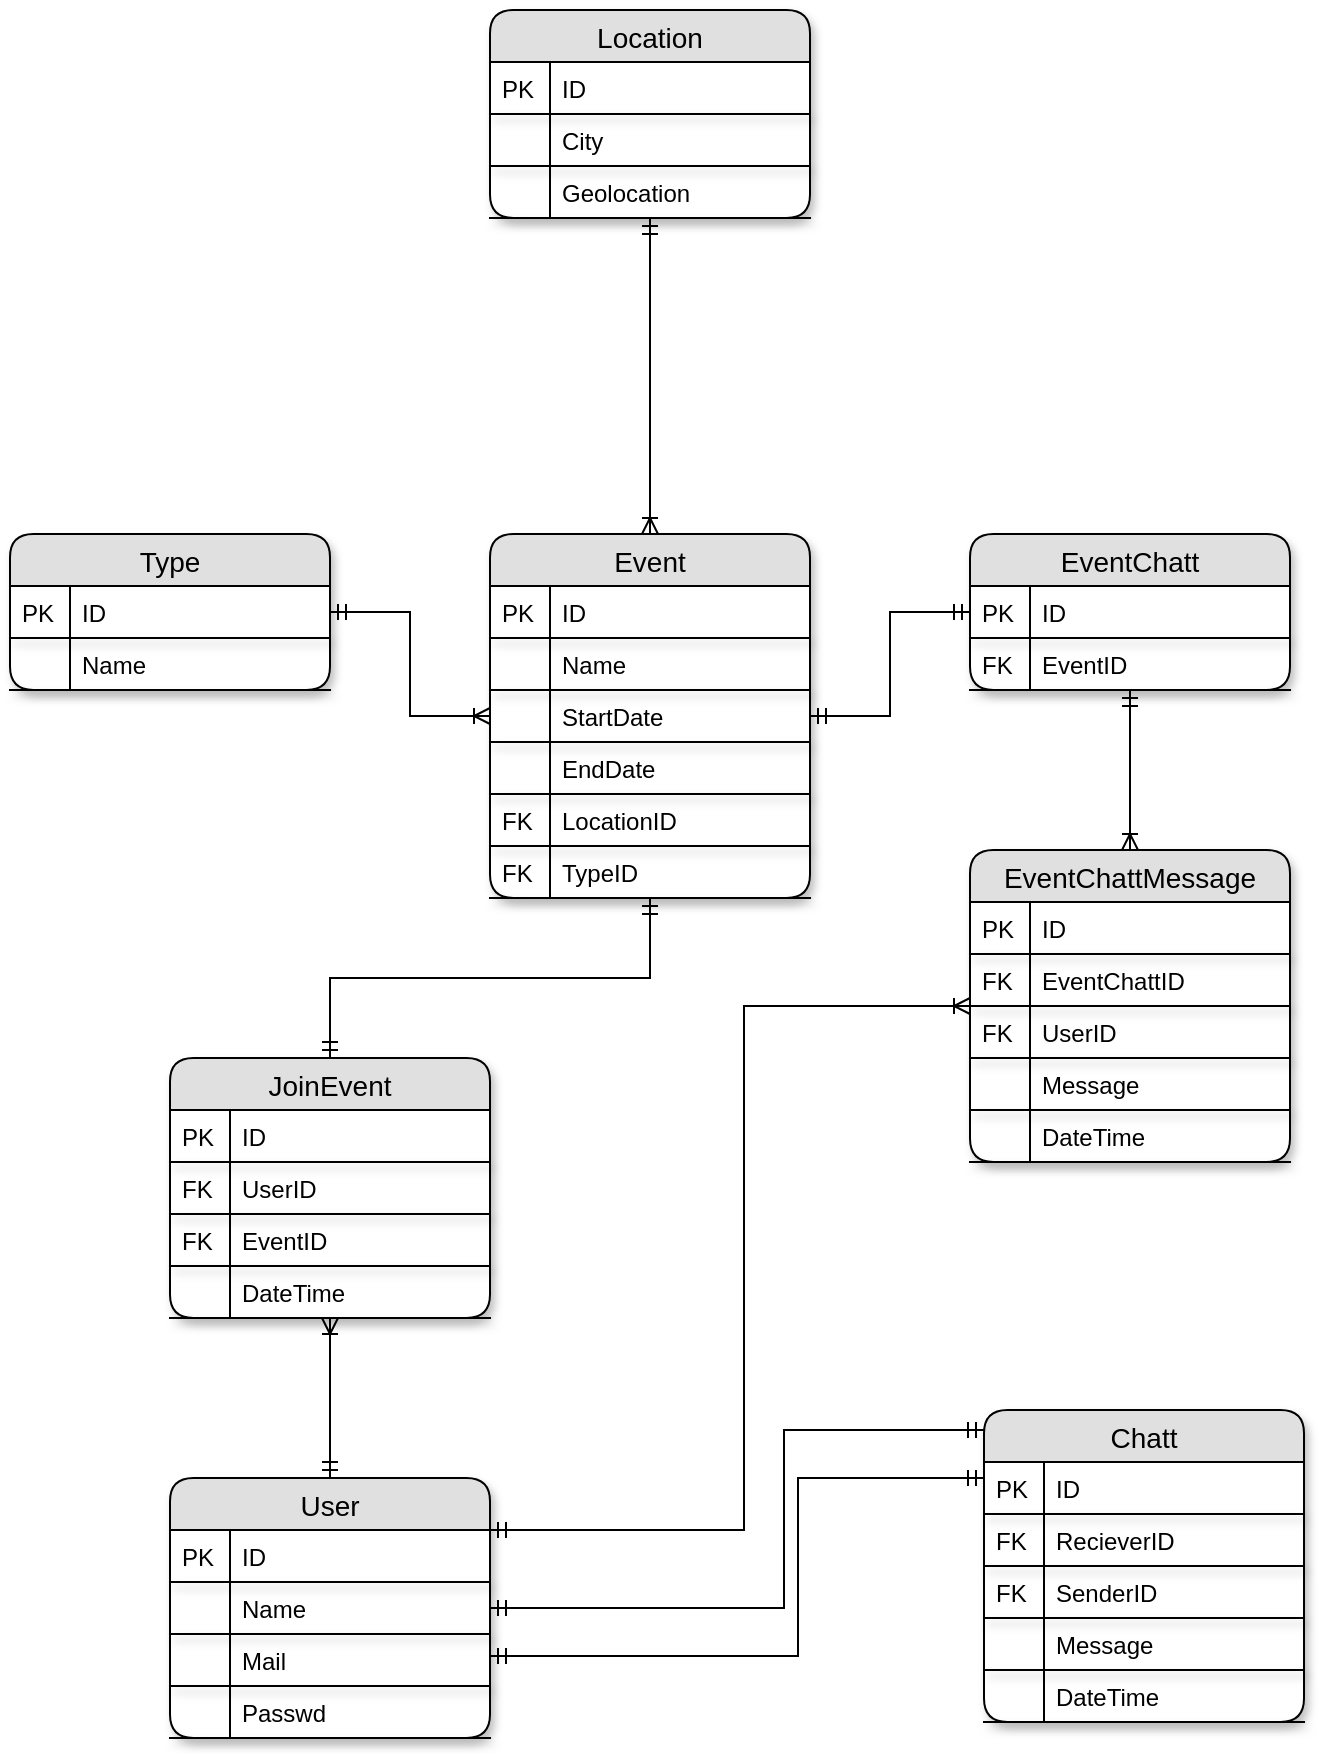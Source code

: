 <mxfile version="10.6.0" type="github"><diagram id="VeH9BE4e27bmuYqDQMok" name="Page-1"><mxGraphModel dx="1010" dy="577" grid="1" gridSize="10" guides="1" tooltips="1" connect="1" arrows="1" fold="1" page="1" pageScale="1" pageWidth="827" pageHeight="1169" math="0" shadow="0"><root><mxCell id="0"/><mxCell id="1" parent="0"/><mxCell id="bGLaexdYbEjFBrec4Bln-30" value="" style="edgeStyle=orthogonalEdgeStyle;rounded=0;orthogonalLoop=1;jettySize=auto;html=1;endArrow=ERmandOne;endFill=0;startArrow=ERoneToMany;startFill=0;" edge="1" parent="1" source="bGLaexdYbEjFBrec4Bln-1" target="bGLaexdYbEjFBrec4Bln-17"><mxGeometry relative="1" as="geometry"/></mxCell><mxCell id="bGLaexdYbEjFBrec4Bln-80" value="" style="edgeStyle=orthogonalEdgeStyle;rounded=0;orthogonalLoop=1;jettySize=auto;html=1;startArrow=ERoneToMany;startFill=0;endArrow=ERmandOne;endFill=0;" edge="1" parent="1" source="bGLaexdYbEjFBrec4Bln-1" target="bGLaexdYbEjFBrec4Bln-67"><mxGeometry relative="1" as="geometry"/></mxCell><mxCell id="bGLaexdYbEjFBrec4Bln-94" value="" style="edgeStyle=orthogonalEdgeStyle;rounded=0;orthogonalLoop=1;jettySize=auto;html=1;startArrow=ERmandOne;startFill=0;endArrow=ERmandOne;endFill=0;" edge="1" parent="1" source="bGLaexdYbEjFBrec4Bln-1" target="bGLaexdYbEjFBrec4Bln-81"><mxGeometry relative="1" as="geometry"/></mxCell><mxCell id="bGLaexdYbEjFBrec4Bln-120" value="" style="edgeStyle=orthogonalEdgeStyle;rounded=0;orthogonalLoop=1;jettySize=auto;html=1;startArrow=ERmandOne;startFill=0;endArrow=ERmandOne;endFill=0;" edge="1" parent="1" source="bGLaexdYbEjFBrec4Bln-1" target="bGLaexdYbEjFBrec4Bln-107"><mxGeometry relative="1" as="geometry"/></mxCell><mxCell id="bGLaexdYbEjFBrec4Bln-1" value="Event" style="swimlane;fontStyle=0;childLayout=stackLayout;horizontal=1;startSize=26;fillColor=#e0e0e0;horizontalStack=0;resizeParent=1;resizeParentMax=0;resizeLast=0;collapsible=1;marginBottom=0;swimlaneFillColor=#ffffff;align=center;fontSize=14;rounded=1;shadow=1;" vertex="1" parent="1"><mxGeometry x="333" y="532" width="160" height="182" as="geometry"/></mxCell><mxCell id="bGLaexdYbEjFBrec4Bln-5" value="ID" style="shape=partialRectangle;top=0;left=0;right=0;bottom=1;align=left;verticalAlign=top;fillColor=none;spacingLeft=34;spacingRight=4;overflow=hidden;rotatable=0;points=[[0,0.5],[1,0.5]];portConstraint=eastwest;dropTarget=0;fontSize=12;rounded=1;shadow=1;" vertex="1" parent="bGLaexdYbEjFBrec4Bln-1"><mxGeometry y="26" width="160" height="26" as="geometry"/></mxCell><mxCell id="bGLaexdYbEjFBrec4Bln-6" value="PK" style="shape=partialRectangle;top=0;left=0;bottom=0;fillColor=none;align=left;verticalAlign=top;spacingLeft=4;spacingRight=4;overflow=hidden;rotatable=0;points=[];portConstraint=eastwest;part=1;fontSize=12;" vertex="1" connectable="0" parent="bGLaexdYbEjFBrec4Bln-5"><mxGeometry width="30" height="26" as="geometry"/></mxCell><mxCell id="bGLaexdYbEjFBrec4Bln-7" value="Name" style="shape=partialRectangle;top=0;left=0;right=0;bottom=1;align=left;verticalAlign=top;fillColor=none;spacingLeft=34;spacingRight=4;overflow=hidden;rotatable=0;points=[[0,0.5],[1,0.5]];portConstraint=eastwest;dropTarget=0;fontSize=12;rounded=1;shadow=1;" vertex="1" parent="bGLaexdYbEjFBrec4Bln-1"><mxGeometry y="52" width="160" height="26" as="geometry"/></mxCell><mxCell id="bGLaexdYbEjFBrec4Bln-8" value="" style="shape=partialRectangle;top=0;left=0;bottom=0;fillColor=none;align=left;verticalAlign=top;spacingLeft=4;spacingRight=4;overflow=hidden;rotatable=0;points=[];portConstraint=eastwest;part=1;fontSize=12;" vertex="1" connectable="0" parent="bGLaexdYbEjFBrec4Bln-7"><mxGeometry width="30" height="26" as="geometry"/></mxCell><mxCell id="bGLaexdYbEjFBrec4Bln-9" value="StartDate" style="shape=partialRectangle;top=0;left=0;right=0;bottom=1;align=left;verticalAlign=top;fillColor=none;spacingLeft=34;spacingRight=4;overflow=hidden;rotatable=0;points=[[0,0.5],[1,0.5]];portConstraint=eastwest;dropTarget=0;fontSize=12;rounded=1;shadow=1;" vertex="1" parent="bGLaexdYbEjFBrec4Bln-1"><mxGeometry y="78" width="160" height="26" as="geometry"/></mxCell><mxCell id="bGLaexdYbEjFBrec4Bln-10" value="" style="shape=partialRectangle;top=0;left=0;bottom=0;fillColor=none;align=left;verticalAlign=top;spacingLeft=4;spacingRight=4;overflow=hidden;rotatable=0;points=[];portConstraint=eastwest;part=1;fontSize=12;" vertex="1" connectable="0" parent="bGLaexdYbEjFBrec4Bln-9"><mxGeometry width="30" height="26" as="geometry"/></mxCell><mxCell id="bGLaexdYbEjFBrec4Bln-11" value="EndDate" style="shape=partialRectangle;top=0;left=0;right=0;bottom=1;align=left;verticalAlign=top;fillColor=none;spacingLeft=34;spacingRight=4;overflow=hidden;rotatable=0;points=[[0,0.5],[1,0.5]];portConstraint=eastwest;dropTarget=0;fontSize=12;rounded=1;shadow=1;" vertex="1" parent="bGLaexdYbEjFBrec4Bln-1"><mxGeometry y="104" width="160" height="26" as="geometry"/></mxCell><mxCell id="bGLaexdYbEjFBrec4Bln-12" value="" style="shape=partialRectangle;top=0;left=0;bottom=0;fillColor=none;align=left;verticalAlign=top;spacingLeft=4;spacingRight=4;overflow=hidden;rotatable=0;points=[];portConstraint=eastwest;part=1;fontSize=12;" vertex="1" connectable="0" parent="bGLaexdYbEjFBrec4Bln-11"><mxGeometry width="30" height="26" as="geometry"/></mxCell><mxCell id="bGLaexdYbEjFBrec4Bln-13" value="LocationID" style="shape=partialRectangle;top=0;left=0;right=0;bottom=1;align=left;verticalAlign=top;fillColor=none;spacingLeft=34;spacingRight=4;overflow=hidden;rotatable=0;points=[[0,0.5],[1,0.5]];portConstraint=eastwest;dropTarget=0;fontSize=12;rounded=1;shadow=1;" vertex="1" parent="bGLaexdYbEjFBrec4Bln-1"><mxGeometry y="130" width="160" height="26" as="geometry"/></mxCell><mxCell id="bGLaexdYbEjFBrec4Bln-14" value="FK" style="shape=partialRectangle;top=0;left=0;bottom=0;fillColor=none;align=left;verticalAlign=top;spacingLeft=4;spacingRight=4;overflow=hidden;rotatable=0;points=[];portConstraint=eastwest;part=1;fontSize=12;" vertex="1" connectable="0" parent="bGLaexdYbEjFBrec4Bln-13"><mxGeometry width="30" height="26" as="geometry"/></mxCell><mxCell id="bGLaexdYbEjFBrec4Bln-15" value="TypeID" style="shape=partialRectangle;top=0;left=0;right=0;bottom=1;align=left;verticalAlign=top;fillColor=none;spacingLeft=34;spacingRight=4;overflow=hidden;rotatable=0;points=[[0,0.5],[1,0.5]];portConstraint=eastwest;dropTarget=0;fontSize=12;rounded=1;shadow=1;" vertex="1" parent="bGLaexdYbEjFBrec4Bln-1"><mxGeometry y="156" width="160" height="26" as="geometry"/></mxCell><mxCell id="bGLaexdYbEjFBrec4Bln-16" value="FK" style="shape=partialRectangle;top=0;left=0;bottom=0;fillColor=none;align=left;verticalAlign=top;spacingLeft=4;spacingRight=4;overflow=hidden;rotatable=0;points=[];portConstraint=eastwest;part=1;fontSize=12;" vertex="1" connectable="0" parent="bGLaexdYbEjFBrec4Bln-15"><mxGeometry width="30" height="26" as="geometry"/></mxCell><mxCell id="bGLaexdYbEjFBrec4Bln-130" value="" style="edgeStyle=orthogonalEdgeStyle;rounded=0;orthogonalLoop=1;jettySize=auto;html=1;startArrow=ERoneToMany;startFill=0;endArrow=ERmandOne;endFill=0;" edge="1" parent="1" source="bGLaexdYbEjFBrec4Bln-107" target="bGLaexdYbEjFBrec4Bln-121"><mxGeometry relative="1" as="geometry"/></mxCell><mxCell id="bGLaexdYbEjFBrec4Bln-107" value="JoinEvent" style="swimlane;fontStyle=0;childLayout=stackLayout;horizontal=1;startSize=26;fillColor=#e0e0e0;horizontalStack=0;resizeParent=1;resizeParentMax=0;resizeLast=0;collapsible=1;marginBottom=0;swimlaneFillColor=#ffffff;align=center;fontSize=14;rounded=1;shadow=1;" vertex="1" parent="1"><mxGeometry x="173" y="794" width="160" height="130" as="geometry"/></mxCell><mxCell id="bGLaexdYbEjFBrec4Bln-108" value="ID" style="shape=partialRectangle;top=0;left=0;right=0;bottom=1;align=left;verticalAlign=top;fillColor=none;spacingLeft=34;spacingRight=4;overflow=hidden;rotatable=0;points=[[0,0.5],[1,0.5]];portConstraint=eastwest;dropTarget=0;fontSize=12;rounded=1;shadow=1;" vertex="1" parent="bGLaexdYbEjFBrec4Bln-107"><mxGeometry y="26" width="160" height="26" as="geometry"/></mxCell><mxCell id="bGLaexdYbEjFBrec4Bln-109" value="PK" style="shape=partialRectangle;top=0;left=0;bottom=0;fillColor=none;align=left;verticalAlign=top;spacingLeft=4;spacingRight=4;overflow=hidden;rotatable=0;points=[];portConstraint=eastwest;part=1;fontSize=12;" vertex="1" connectable="0" parent="bGLaexdYbEjFBrec4Bln-108"><mxGeometry width="30" height="26" as="geometry"/></mxCell><mxCell id="bGLaexdYbEjFBrec4Bln-110" value="UserID" style="shape=partialRectangle;top=0;left=0;right=0;bottom=1;align=left;verticalAlign=top;fillColor=none;spacingLeft=34;spacingRight=4;overflow=hidden;rotatable=0;points=[[0,0.5],[1,0.5]];portConstraint=eastwest;dropTarget=0;fontSize=12;rounded=1;shadow=1;" vertex="1" parent="bGLaexdYbEjFBrec4Bln-107"><mxGeometry y="52" width="160" height="26" as="geometry"/></mxCell><mxCell id="bGLaexdYbEjFBrec4Bln-111" value="FK" style="shape=partialRectangle;top=0;left=0;bottom=0;fillColor=none;align=left;verticalAlign=top;spacingLeft=4;spacingRight=4;overflow=hidden;rotatable=0;points=[];portConstraint=eastwest;part=1;fontSize=12;" vertex="1" connectable="0" parent="bGLaexdYbEjFBrec4Bln-110"><mxGeometry width="30" height="26" as="geometry"/></mxCell><mxCell id="bGLaexdYbEjFBrec4Bln-112" value="EventID" style="shape=partialRectangle;top=0;left=0;right=0;bottom=1;align=left;verticalAlign=top;fillColor=none;spacingLeft=34;spacingRight=4;overflow=hidden;rotatable=0;points=[[0,0.5],[1,0.5]];portConstraint=eastwest;dropTarget=0;fontSize=12;rounded=1;shadow=1;" vertex="1" parent="bGLaexdYbEjFBrec4Bln-107"><mxGeometry y="78" width="160" height="26" as="geometry"/></mxCell><mxCell id="bGLaexdYbEjFBrec4Bln-113" value="FK" style="shape=partialRectangle;top=0;left=0;bottom=0;fillColor=none;align=left;verticalAlign=top;spacingLeft=4;spacingRight=4;overflow=hidden;rotatable=0;points=[];portConstraint=eastwest;part=1;fontSize=12;" vertex="1" connectable="0" parent="bGLaexdYbEjFBrec4Bln-112"><mxGeometry width="30" height="26" as="geometry"/></mxCell><mxCell id="bGLaexdYbEjFBrec4Bln-114" value="DateTime" style="shape=partialRectangle;top=0;left=0;right=0;bottom=1;align=left;verticalAlign=top;fillColor=none;spacingLeft=34;spacingRight=4;overflow=hidden;rotatable=0;points=[[0,0.5],[1,0.5]];portConstraint=eastwest;dropTarget=0;fontSize=12;rounded=1;shadow=1;" vertex="1" parent="bGLaexdYbEjFBrec4Bln-107"><mxGeometry y="104" width="160" height="26" as="geometry"/></mxCell><mxCell id="bGLaexdYbEjFBrec4Bln-115" value="" style="shape=partialRectangle;top=0;left=0;bottom=0;fillColor=none;align=left;verticalAlign=top;spacingLeft=4;spacingRight=4;overflow=hidden;rotatable=0;points=[];portConstraint=eastwest;part=1;fontSize=12;" vertex="1" connectable="0" parent="bGLaexdYbEjFBrec4Bln-114"><mxGeometry width="30" height="26" as="geometry"/></mxCell><mxCell id="bGLaexdYbEjFBrec4Bln-142" value="" style="edgeStyle=orthogonalEdgeStyle;rounded=0;orthogonalLoop=1;jettySize=auto;html=1;startArrow=ERmandOne;startFill=0;endArrow=ERmandOne;endFill=0;" edge="1" parent="1" source="bGLaexdYbEjFBrec4Bln-121" target="bGLaexdYbEjFBrec4Bln-133"><mxGeometry relative="1" as="geometry"><Array as="points"><mxPoint x="480" y="1069"/><mxPoint x="480" y="980"/></Array></mxGeometry></mxCell><mxCell id="bGLaexdYbEjFBrec4Bln-121" value="User" style="swimlane;fontStyle=0;childLayout=stackLayout;horizontal=1;startSize=26;fillColor=#e0e0e0;horizontalStack=0;resizeParent=1;resizeParentMax=0;resizeLast=0;collapsible=1;marginBottom=0;swimlaneFillColor=#ffffff;align=center;fontSize=14;rounded=1;shadow=1;" vertex="1" parent="1"><mxGeometry x="173" y="1004" width="160" height="130" as="geometry"/></mxCell><mxCell id="bGLaexdYbEjFBrec4Bln-122" value="ID" style="shape=partialRectangle;top=0;left=0;right=0;bottom=1;align=left;verticalAlign=top;fillColor=none;spacingLeft=34;spacingRight=4;overflow=hidden;rotatable=0;points=[[0,0.5],[1,0.5]];portConstraint=eastwest;dropTarget=0;fontSize=12;rounded=1;shadow=1;" vertex="1" parent="bGLaexdYbEjFBrec4Bln-121"><mxGeometry y="26" width="160" height="26" as="geometry"/></mxCell><mxCell id="bGLaexdYbEjFBrec4Bln-123" value="PK" style="shape=partialRectangle;top=0;left=0;bottom=0;fillColor=none;align=left;verticalAlign=top;spacingLeft=4;spacingRight=4;overflow=hidden;rotatable=0;points=[];portConstraint=eastwest;part=1;fontSize=12;" vertex="1" connectable="0" parent="bGLaexdYbEjFBrec4Bln-122"><mxGeometry width="30" height="26" as="geometry"/></mxCell><mxCell id="bGLaexdYbEjFBrec4Bln-124" value="Name" style="shape=partialRectangle;top=0;left=0;right=0;bottom=1;align=left;verticalAlign=top;fillColor=none;spacingLeft=34;spacingRight=4;overflow=hidden;rotatable=0;points=[[0,0.5],[1,0.5]];portConstraint=eastwest;dropTarget=0;fontSize=12;rounded=1;shadow=1;" vertex="1" parent="bGLaexdYbEjFBrec4Bln-121"><mxGeometry y="52" width="160" height="26" as="geometry"/></mxCell><mxCell id="bGLaexdYbEjFBrec4Bln-125" value="" style="shape=partialRectangle;top=0;left=0;bottom=0;fillColor=none;align=left;verticalAlign=top;spacingLeft=4;spacingRight=4;overflow=hidden;rotatable=0;points=[];portConstraint=eastwest;part=1;fontSize=12;" vertex="1" connectable="0" parent="bGLaexdYbEjFBrec4Bln-124"><mxGeometry width="30" height="26" as="geometry"/></mxCell><mxCell id="bGLaexdYbEjFBrec4Bln-126" value="Mail" style="shape=partialRectangle;top=0;left=0;right=0;bottom=1;align=left;verticalAlign=top;fillColor=none;spacingLeft=34;spacingRight=4;overflow=hidden;rotatable=0;points=[[0,0.5],[1,0.5]];portConstraint=eastwest;dropTarget=0;fontSize=12;rounded=1;shadow=1;" vertex="1" parent="bGLaexdYbEjFBrec4Bln-121"><mxGeometry y="78" width="160" height="26" as="geometry"/></mxCell><mxCell id="bGLaexdYbEjFBrec4Bln-127" value="" style="shape=partialRectangle;top=0;left=0;bottom=0;fillColor=none;align=left;verticalAlign=top;spacingLeft=4;spacingRight=4;overflow=hidden;rotatable=0;points=[];portConstraint=eastwest;part=1;fontSize=12;" vertex="1" connectable="0" parent="bGLaexdYbEjFBrec4Bln-126"><mxGeometry width="30" height="26" as="geometry"/></mxCell><mxCell id="bGLaexdYbEjFBrec4Bln-128" value="Passwd" style="shape=partialRectangle;top=0;left=0;right=0;bottom=1;align=left;verticalAlign=top;fillColor=none;spacingLeft=34;spacingRight=4;overflow=hidden;rotatable=0;points=[[0,0.5],[1,0.5]];portConstraint=eastwest;dropTarget=0;fontSize=12;rounded=1;shadow=1;" vertex="1" parent="bGLaexdYbEjFBrec4Bln-121"><mxGeometry y="104" width="160" height="26" as="geometry"/></mxCell><mxCell id="bGLaexdYbEjFBrec4Bln-129" value="" style="shape=partialRectangle;top=0;left=0;bottom=0;fillColor=none;align=left;verticalAlign=top;spacingLeft=4;spacingRight=4;overflow=hidden;rotatable=0;points=[];portConstraint=eastwest;part=1;fontSize=12;" vertex="1" connectable="0" parent="bGLaexdYbEjFBrec4Bln-128"><mxGeometry width="30" height="26" as="geometry"/></mxCell><mxCell id="bGLaexdYbEjFBrec4Bln-133" value="Chatt" style="swimlane;fontStyle=0;childLayout=stackLayout;horizontal=1;startSize=26;fillColor=#e0e0e0;horizontalStack=0;resizeParent=1;resizeParentMax=0;resizeLast=0;collapsible=1;marginBottom=0;swimlaneFillColor=#ffffff;align=center;fontSize=14;rounded=1;shadow=1;" vertex="1" parent="1"><mxGeometry x="580" y="970" width="160" height="156" as="geometry"/></mxCell><mxCell id="bGLaexdYbEjFBrec4Bln-134" value="ID" style="shape=partialRectangle;top=0;left=0;right=0;bottom=1;align=left;verticalAlign=top;fillColor=none;spacingLeft=34;spacingRight=4;overflow=hidden;rotatable=0;points=[[0,0.5],[1,0.5]];portConstraint=eastwest;dropTarget=0;fontSize=12;rounded=1;shadow=1;" vertex="1" parent="bGLaexdYbEjFBrec4Bln-133"><mxGeometry y="26" width="160" height="26" as="geometry"/></mxCell><mxCell id="bGLaexdYbEjFBrec4Bln-135" value="PK" style="shape=partialRectangle;top=0;left=0;bottom=0;fillColor=none;align=left;verticalAlign=top;spacingLeft=4;spacingRight=4;overflow=hidden;rotatable=0;points=[];portConstraint=eastwest;part=1;fontSize=12;" vertex="1" connectable="0" parent="bGLaexdYbEjFBrec4Bln-134"><mxGeometry width="30" height="26" as="geometry"/></mxCell><mxCell id="bGLaexdYbEjFBrec4Bln-136" value="RecieverID" style="shape=partialRectangle;top=0;left=0;right=0;bottom=1;align=left;verticalAlign=top;fillColor=none;spacingLeft=34;spacingRight=4;overflow=hidden;rotatable=0;points=[[0,0.5],[1,0.5]];portConstraint=eastwest;dropTarget=0;fontSize=12;rounded=1;shadow=1;" vertex="1" parent="bGLaexdYbEjFBrec4Bln-133"><mxGeometry y="52" width="160" height="26" as="geometry"/></mxCell><mxCell id="bGLaexdYbEjFBrec4Bln-137" value="FK" style="shape=partialRectangle;top=0;left=0;bottom=0;fillColor=none;align=left;verticalAlign=top;spacingLeft=4;spacingRight=4;overflow=hidden;rotatable=0;points=[];portConstraint=eastwest;part=1;fontSize=12;" vertex="1" connectable="0" parent="bGLaexdYbEjFBrec4Bln-136"><mxGeometry width="30" height="26" as="geometry"/></mxCell><mxCell id="bGLaexdYbEjFBrec4Bln-138" value="SenderID" style="shape=partialRectangle;top=0;left=0;right=0;bottom=1;align=left;verticalAlign=top;fillColor=none;spacingLeft=34;spacingRight=4;overflow=hidden;rotatable=0;points=[[0,0.5],[1,0.5]];portConstraint=eastwest;dropTarget=0;fontSize=12;rounded=1;shadow=1;" vertex="1" parent="bGLaexdYbEjFBrec4Bln-133"><mxGeometry y="78" width="160" height="26" as="geometry"/></mxCell><mxCell id="bGLaexdYbEjFBrec4Bln-139" value="FK" style="shape=partialRectangle;top=0;left=0;bottom=0;fillColor=none;align=left;verticalAlign=top;spacingLeft=4;spacingRight=4;overflow=hidden;rotatable=0;points=[];portConstraint=eastwest;part=1;fontSize=12;" vertex="1" connectable="0" parent="bGLaexdYbEjFBrec4Bln-138"><mxGeometry width="30" height="26" as="geometry"/></mxCell><mxCell id="bGLaexdYbEjFBrec4Bln-140" value="Message" style="shape=partialRectangle;top=0;left=0;right=0;bottom=1;align=left;verticalAlign=top;fillColor=none;spacingLeft=34;spacingRight=4;overflow=hidden;rotatable=0;points=[[0,0.5],[1,0.5]];portConstraint=eastwest;dropTarget=0;fontSize=12;rounded=1;shadow=1;" vertex="1" parent="bGLaexdYbEjFBrec4Bln-133"><mxGeometry y="104" width="160" height="26" as="geometry"/></mxCell><mxCell id="bGLaexdYbEjFBrec4Bln-141" value="" style="shape=partialRectangle;top=0;left=0;bottom=0;fillColor=none;align=left;verticalAlign=top;spacingLeft=4;spacingRight=4;overflow=hidden;rotatable=0;points=[];portConstraint=eastwest;part=1;fontSize=12;" vertex="1" connectable="0" parent="bGLaexdYbEjFBrec4Bln-140"><mxGeometry width="30" height="26" as="geometry"/></mxCell><mxCell id="bGLaexdYbEjFBrec4Bln-143" value="DateTime" style="shape=partialRectangle;top=0;left=0;right=0;bottom=1;align=left;verticalAlign=top;fillColor=none;spacingLeft=34;spacingRight=4;overflow=hidden;rotatable=0;points=[[0,0.5],[1,0.5]];portConstraint=eastwest;dropTarget=0;fontSize=12;rounded=1;shadow=1;" vertex="1" parent="bGLaexdYbEjFBrec4Bln-133"><mxGeometry y="130" width="160" height="26" as="geometry"/></mxCell><mxCell id="bGLaexdYbEjFBrec4Bln-144" value="" style="shape=partialRectangle;top=0;left=0;bottom=0;fillColor=none;align=left;verticalAlign=top;spacingLeft=4;spacingRight=4;overflow=hidden;rotatable=0;points=[];portConstraint=eastwest;part=1;fontSize=12;" vertex="1" connectable="0" parent="bGLaexdYbEjFBrec4Bln-143"><mxGeometry width="30" height="26" as="geometry"/></mxCell><mxCell id="bGLaexdYbEjFBrec4Bln-100" value="" style="edgeStyle=orthogonalEdgeStyle;rounded=0;orthogonalLoop=1;jettySize=auto;html=1;startArrow=ERmandOne;startFill=0;endArrow=ERoneToMany;endFill=0;" edge="1" parent="1" source="bGLaexdYbEjFBrec4Bln-81" target="bGLaexdYbEjFBrec4Bln-95"><mxGeometry relative="1" as="geometry"/></mxCell><mxCell id="bGLaexdYbEjFBrec4Bln-81" value="EventChatt" style="swimlane;fontStyle=0;childLayout=stackLayout;horizontal=1;startSize=26;fillColor=#e0e0e0;horizontalStack=0;resizeParent=1;resizeParentMax=0;resizeLast=0;collapsible=1;marginBottom=0;swimlaneFillColor=#ffffff;align=center;fontSize=14;rounded=1;shadow=1;" vertex="1" parent="1"><mxGeometry x="573" y="532" width="160" height="78" as="geometry"/></mxCell><mxCell id="bGLaexdYbEjFBrec4Bln-82" value="ID" style="shape=partialRectangle;top=0;left=0;right=0;bottom=1;align=left;verticalAlign=top;fillColor=none;spacingLeft=34;spacingRight=4;overflow=hidden;rotatable=0;points=[[0,0.5],[1,0.5]];portConstraint=eastwest;dropTarget=0;fontSize=12;rounded=1;shadow=1;" vertex="1" parent="bGLaexdYbEjFBrec4Bln-81"><mxGeometry y="26" width="160" height="26" as="geometry"/></mxCell><mxCell id="bGLaexdYbEjFBrec4Bln-83" value="PK" style="shape=partialRectangle;top=0;left=0;bottom=0;fillColor=none;align=left;verticalAlign=top;spacingLeft=4;spacingRight=4;overflow=hidden;rotatable=0;points=[];portConstraint=eastwest;part=1;fontSize=12;" vertex="1" connectable="0" parent="bGLaexdYbEjFBrec4Bln-82"><mxGeometry width="30" height="26" as="geometry"/></mxCell><mxCell id="bGLaexdYbEjFBrec4Bln-92" value="EventID" style="shape=partialRectangle;top=0;left=0;right=0;bottom=1;align=left;verticalAlign=top;fillColor=none;spacingLeft=34;spacingRight=4;overflow=hidden;rotatable=0;points=[[0,0.5],[1,0.5]];portConstraint=eastwest;dropTarget=0;fontSize=12;rounded=1;shadow=1;" vertex="1" parent="bGLaexdYbEjFBrec4Bln-81"><mxGeometry y="52" width="160" height="26" as="geometry"/></mxCell><mxCell id="bGLaexdYbEjFBrec4Bln-93" value="FK" style="shape=partialRectangle;top=0;left=0;bottom=0;fillColor=none;align=left;verticalAlign=top;spacingLeft=4;spacingRight=4;overflow=hidden;rotatable=0;points=[];portConstraint=eastwest;part=1;fontSize=12;" vertex="1" connectable="0" parent="bGLaexdYbEjFBrec4Bln-92"><mxGeometry width="30" height="26" as="geometry"/></mxCell><mxCell id="bGLaexdYbEjFBrec4Bln-132" style="edgeStyle=orthogonalEdgeStyle;rounded=0;orthogonalLoop=1;jettySize=auto;html=1;startArrow=ERoneToMany;startFill=0;endArrow=ERmandOne;endFill=0;" edge="1" parent="1" source="bGLaexdYbEjFBrec4Bln-95" target="bGLaexdYbEjFBrec4Bln-122"><mxGeometry relative="1" as="geometry"><Array as="points"><mxPoint x="460" y="768"/><mxPoint x="460" y="1030"/></Array></mxGeometry></mxCell><mxCell id="bGLaexdYbEjFBrec4Bln-95" value="EventChattMessage" style="swimlane;fontStyle=0;childLayout=stackLayout;horizontal=1;startSize=26;fillColor=#e0e0e0;horizontalStack=0;resizeParent=1;resizeParentMax=0;resizeLast=0;collapsible=1;marginBottom=0;swimlaneFillColor=#ffffff;align=center;fontSize=14;rounded=1;shadow=1;" vertex="1" parent="1"><mxGeometry x="573" y="690" width="160" height="156" as="geometry"/></mxCell><mxCell id="bGLaexdYbEjFBrec4Bln-96" value="ID" style="shape=partialRectangle;top=0;left=0;right=0;bottom=1;align=left;verticalAlign=top;fillColor=none;spacingLeft=34;spacingRight=4;overflow=hidden;rotatable=0;points=[[0,0.5],[1,0.5]];portConstraint=eastwest;dropTarget=0;fontSize=12;rounded=1;shadow=1;" vertex="1" parent="bGLaexdYbEjFBrec4Bln-95"><mxGeometry y="26" width="160" height="26" as="geometry"/></mxCell><mxCell id="bGLaexdYbEjFBrec4Bln-97" value="PK" style="shape=partialRectangle;top=0;left=0;bottom=0;fillColor=none;align=left;verticalAlign=top;spacingLeft=4;spacingRight=4;overflow=hidden;rotatable=0;points=[];portConstraint=eastwest;part=1;fontSize=12;" vertex="1" connectable="0" parent="bGLaexdYbEjFBrec4Bln-96"><mxGeometry width="30" height="26" as="geometry"/></mxCell><mxCell id="bGLaexdYbEjFBrec4Bln-98" value="EventChattID" style="shape=partialRectangle;top=0;left=0;right=0;bottom=1;align=left;verticalAlign=top;fillColor=none;spacingLeft=34;spacingRight=4;overflow=hidden;rotatable=0;points=[[0,0.5],[1,0.5]];portConstraint=eastwest;dropTarget=0;fontSize=12;rounded=1;shadow=1;" vertex="1" parent="bGLaexdYbEjFBrec4Bln-95"><mxGeometry y="52" width="160" height="26" as="geometry"/></mxCell><mxCell id="bGLaexdYbEjFBrec4Bln-99" value="FK" style="shape=partialRectangle;top=0;left=0;bottom=0;fillColor=none;align=left;verticalAlign=top;spacingLeft=4;spacingRight=4;overflow=hidden;rotatable=0;points=[];portConstraint=eastwest;part=1;fontSize=12;" vertex="1" connectable="0" parent="bGLaexdYbEjFBrec4Bln-98"><mxGeometry width="30" height="26" as="geometry"/></mxCell><mxCell id="bGLaexdYbEjFBrec4Bln-101" value="UserID" style="shape=partialRectangle;top=0;left=0;right=0;bottom=1;align=left;verticalAlign=top;fillColor=none;spacingLeft=34;spacingRight=4;overflow=hidden;rotatable=0;points=[[0,0.5],[1,0.5]];portConstraint=eastwest;dropTarget=0;fontSize=12;rounded=1;shadow=1;" vertex="1" parent="bGLaexdYbEjFBrec4Bln-95"><mxGeometry y="78" width="160" height="26" as="geometry"/></mxCell><mxCell id="bGLaexdYbEjFBrec4Bln-102" value="FK" style="shape=partialRectangle;top=0;left=0;bottom=0;fillColor=none;align=left;verticalAlign=top;spacingLeft=4;spacingRight=4;overflow=hidden;rotatable=0;points=[];portConstraint=eastwest;part=1;fontSize=12;" vertex="1" connectable="0" parent="bGLaexdYbEjFBrec4Bln-101"><mxGeometry width="30" height="26" as="geometry"/></mxCell><mxCell id="bGLaexdYbEjFBrec4Bln-103" value="Message" style="shape=partialRectangle;top=0;left=0;right=0;bottom=1;align=left;verticalAlign=top;fillColor=none;spacingLeft=34;spacingRight=4;overflow=hidden;rotatable=0;points=[[0,0.5],[1,0.5]];portConstraint=eastwest;dropTarget=0;fontSize=12;rounded=1;shadow=1;" vertex="1" parent="bGLaexdYbEjFBrec4Bln-95"><mxGeometry y="104" width="160" height="26" as="geometry"/></mxCell><mxCell id="bGLaexdYbEjFBrec4Bln-104" value="" style="shape=partialRectangle;top=0;left=0;bottom=0;fillColor=none;align=left;verticalAlign=top;spacingLeft=4;spacingRight=4;overflow=hidden;rotatable=0;points=[];portConstraint=eastwest;part=1;fontSize=12;" vertex="1" connectable="0" parent="bGLaexdYbEjFBrec4Bln-103"><mxGeometry width="30" height="26" as="geometry"/></mxCell><mxCell id="bGLaexdYbEjFBrec4Bln-105" value="DateTime" style="shape=partialRectangle;top=0;left=0;right=0;bottom=1;align=left;verticalAlign=top;fillColor=none;spacingLeft=34;spacingRight=4;overflow=hidden;rotatable=0;points=[[0,0.5],[1,0.5]];portConstraint=eastwest;dropTarget=0;fontSize=12;rounded=1;shadow=1;" vertex="1" parent="bGLaexdYbEjFBrec4Bln-95"><mxGeometry y="130" width="160" height="26" as="geometry"/></mxCell><mxCell id="bGLaexdYbEjFBrec4Bln-106" value="" style="shape=partialRectangle;top=0;left=0;bottom=0;fillColor=none;align=left;verticalAlign=top;spacingLeft=4;spacingRight=4;overflow=hidden;rotatable=0;points=[];portConstraint=eastwest;part=1;fontSize=12;" vertex="1" connectable="0" parent="bGLaexdYbEjFBrec4Bln-105"><mxGeometry width="30" height="26" as="geometry"/></mxCell><mxCell id="bGLaexdYbEjFBrec4Bln-67" value="Type" style="swimlane;fontStyle=0;childLayout=stackLayout;horizontal=1;startSize=26;fillColor=#e0e0e0;horizontalStack=0;resizeParent=1;resizeParentMax=0;resizeLast=0;collapsible=1;marginBottom=0;swimlaneFillColor=#ffffff;align=center;fontSize=14;rounded=1;shadow=1;" vertex="1" parent="1"><mxGeometry x="93" y="532" width="160" height="78" as="geometry"/></mxCell><mxCell id="bGLaexdYbEjFBrec4Bln-68" value="ID" style="shape=partialRectangle;top=0;left=0;right=0;bottom=1;align=left;verticalAlign=top;fillColor=none;spacingLeft=34;spacingRight=4;overflow=hidden;rotatable=0;points=[[0,0.5],[1,0.5]];portConstraint=eastwest;dropTarget=0;fontSize=12;rounded=1;shadow=1;" vertex="1" parent="bGLaexdYbEjFBrec4Bln-67"><mxGeometry y="26" width="160" height="26" as="geometry"/></mxCell><mxCell id="bGLaexdYbEjFBrec4Bln-69" value="PK" style="shape=partialRectangle;top=0;left=0;bottom=0;fillColor=none;align=left;verticalAlign=top;spacingLeft=4;spacingRight=4;overflow=hidden;rotatable=0;points=[];portConstraint=eastwest;part=1;fontSize=12;" vertex="1" connectable="0" parent="bGLaexdYbEjFBrec4Bln-68"><mxGeometry width="30" height="26" as="geometry"/></mxCell><mxCell id="bGLaexdYbEjFBrec4Bln-70" value="Name" style="shape=partialRectangle;top=0;left=0;right=0;bottom=1;align=left;verticalAlign=top;fillColor=none;spacingLeft=34;spacingRight=4;overflow=hidden;rotatable=0;points=[[0,0.5],[1,0.5]];portConstraint=eastwest;dropTarget=0;fontSize=12;rounded=1;shadow=1;" vertex="1" parent="bGLaexdYbEjFBrec4Bln-67"><mxGeometry y="52" width="160" height="26" as="geometry"/></mxCell><mxCell id="bGLaexdYbEjFBrec4Bln-71" value="" style="shape=partialRectangle;top=0;left=0;bottom=0;fillColor=none;align=left;verticalAlign=top;spacingLeft=4;spacingRight=4;overflow=hidden;rotatable=0;points=[];portConstraint=eastwest;part=1;fontSize=12;" vertex="1" connectable="0" parent="bGLaexdYbEjFBrec4Bln-70"><mxGeometry width="30" height="26" as="geometry"/></mxCell><mxCell id="bGLaexdYbEjFBrec4Bln-17" value="Location" style="swimlane;fontStyle=0;childLayout=stackLayout;horizontal=1;startSize=26;fillColor=#e0e0e0;horizontalStack=0;resizeParent=1;resizeParentMax=0;resizeLast=0;collapsible=1;marginBottom=0;swimlaneFillColor=#ffffff;align=center;fontSize=14;rounded=1;shadow=1;" vertex="1" parent="1"><mxGeometry x="333" y="270" width="160" height="104" as="geometry"/></mxCell><mxCell id="bGLaexdYbEjFBrec4Bln-18" value="ID" style="shape=partialRectangle;top=0;left=0;right=0;bottom=1;align=left;verticalAlign=top;fillColor=none;spacingLeft=34;spacingRight=4;overflow=hidden;rotatable=0;points=[[0,0.5],[1,0.5]];portConstraint=eastwest;dropTarget=0;fontSize=12;rounded=1;shadow=1;" vertex="1" parent="bGLaexdYbEjFBrec4Bln-17"><mxGeometry y="26" width="160" height="26" as="geometry"/></mxCell><mxCell id="bGLaexdYbEjFBrec4Bln-19" value="PK" style="shape=partialRectangle;top=0;left=0;bottom=0;fillColor=none;align=left;verticalAlign=top;spacingLeft=4;spacingRight=4;overflow=hidden;rotatable=0;points=[];portConstraint=eastwest;part=1;fontSize=12;" vertex="1" connectable="0" parent="bGLaexdYbEjFBrec4Bln-18"><mxGeometry width="30" height="26" as="geometry"/></mxCell><mxCell id="bGLaexdYbEjFBrec4Bln-20" value="City" style="shape=partialRectangle;top=0;left=0;right=0;bottom=1;align=left;verticalAlign=top;fillColor=none;spacingLeft=34;spacingRight=4;overflow=hidden;rotatable=0;points=[[0,0.5],[1,0.5]];portConstraint=eastwest;dropTarget=0;fontSize=12;rounded=1;shadow=1;" vertex="1" parent="bGLaexdYbEjFBrec4Bln-17"><mxGeometry y="52" width="160" height="26" as="geometry"/></mxCell><mxCell id="bGLaexdYbEjFBrec4Bln-21" value="" style="shape=partialRectangle;top=0;left=0;bottom=0;fillColor=none;align=left;verticalAlign=top;spacingLeft=4;spacingRight=4;overflow=hidden;rotatable=0;points=[];portConstraint=eastwest;part=1;fontSize=12;" vertex="1" connectable="0" parent="bGLaexdYbEjFBrec4Bln-20"><mxGeometry width="30" height="26" as="geometry"/></mxCell><mxCell id="bGLaexdYbEjFBrec4Bln-22" value="Geolocation" style="shape=partialRectangle;top=0;left=0;right=0;bottom=1;align=left;verticalAlign=top;fillColor=none;spacingLeft=34;spacingRight=4;overflow=hidden;rotatable=0;points=[[0,0.5],[1,0.5]];portConstraint=eastwest;dropTarget=0;fontSize=12;rounded=1;shadow=1;" vertex="1" parent="bGLaexdYbEjFBrec4Bln-17"><mxGeometry y="78" width="160" height="26" as="geometry"/></mxCell><mxCell id="bGLaexdYbEjFBrec4Bln-23" value="" style="shape=partialRectangle;top=0;left=0;bottom=0;fillColor=none;align=left;verticalAlign=top;spacingLeft=4;spacingRight=4;overflow=hidden;rotatable=0;points=[];portConstraint=eastwest;part=1;fontSize=12;" vertex="1" connectable="0" parent="bGLaexdYbEjFBrec4Bln-22"><mxGeometry width="30" height="26" as="geometry"/></mxCell><mxCell id="bGLaexdYbEjFBrec4Bln-145" value="" style="edgeStyle=orthogonalEdgeStyle;rounded=0;orthogonalLoop=1;jettySize=auto;html=1;startArrow=ERmandOne;startFill=0;endArrow=ERmandOne;endFill=0;" edge="1" parent="1" source="bGLaexdYbEjFBrec4Bln-121" target="bGLaexdYbEjFBrec4Bln-133"><mxGeometry relative="1" as="geometry"><mxPoint x="340" y="1093" as="sourcePoint"/><mxPoint x="580" y="1004" as="targetPoint"/><Array as="points"><mxPoint x="487" y="1093"/><mxPoint x="487" y="1004"/></Array></mxGeometry></mxCell></root></mxGraphModel></diagram></mxfile>